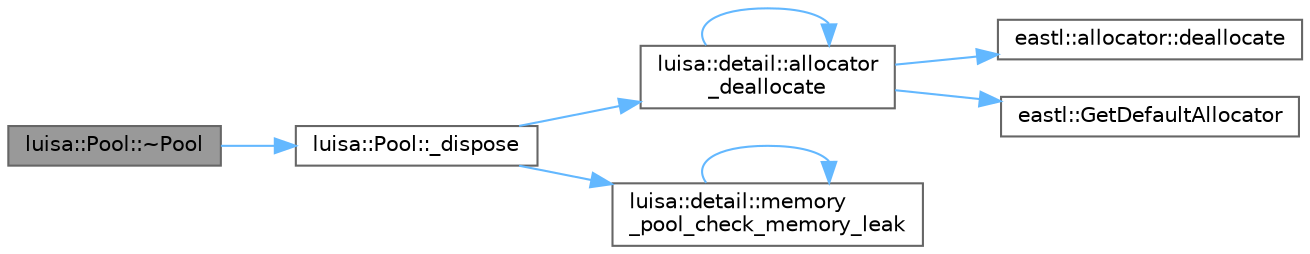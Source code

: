 digraph "luisa::Pool::~Pool"
{
 // LATEX_PDF_SIZE
  bgcolor="transparent";
  edge [fontname=Helvetica,fontsize=10,labelfontname=Helvetica,labelfontsize=10];
  node [fontname=Helvetica,fontsize=10,shape=box,height=0.2,width=0.4];
  rankdir="LR";
  Node1 [id="Node000001",label="luisa::Pool::~Pool",height=0.2,width=0.4,color="gray40", fillcolor="grey60", style="filled", fontcolor="black",tooltip="Destroy the Pool object. detect leaking"];
  Node1 -> Node2 [id="edge8_Node000001_Node000002",color="steelblue1",style="solid",tooltip=" "];
  Node2 [id="Node000002",label="luisa::Pool::_dispose",height=0.2,width=0.4,color="grey40", fillcolor="white", style="filled",URL="$classluisa_1_1_pool.html#a614b2e18f193c83c62d5796b756e9285",tooltip=" "];
  Node2 -> Node3 [id="edge9_Node000002_Node000003",color="steelblue1",style="solid",tooltip=" "];
  Node3 [id="Node000003",label="luisa::detail::allocator\l_deallocate",height=0.2,width=0.4,color="grey40", fillcolor="white", style="filled",URL="$namespaceluisa_1_1detail.html#a96b6030cfea3a61879c413d62601aadd",tooltip=" "];
  Node3 -> Node3 [id="edge10_Node000003_Node000003",color="steelblue1",style="solid",tooltip=" "];
  Node3 -> Node4 [id="edge11_Node000003_Node000004",color="steelblue1",style="solid",tooltip=" "];
  Node4 [id="Node000004",label="eastl::allocator::deallocate",height=0.2,width=0.4,color="grey40", fillcolor="white", style="filled",URL="$classeastl_1_1allocator.html#aa794e4aab948c05ea47e96e2312c69c5",tooltip=" "];
  Node3 -> Node5 [id="edge12_Node000003_Node000005",color="steelblue1",style="solid",tooltip=" "];
  Node5 [id="Node000005",label="eastl::GetDefaultAllocator",height=0.2,width=0.4,color="grey40", fillcolor="white", style="filled",URL="$namespaceeastl.html#a88262ab8c2b58a3ab67d060c48b411e0",tooltip=" "];
  Node2 -> Node6 [id="edge13_Node000002_Node000006",color="steelblue1",style="solid",tooltip=" "];
  Node6 [id="Node000006",label="luisa::detail::memory\l_pool_check_memory_leak",height=0.2,width=0.4,color="grey40", fillcolor="white", style="filled",URL="$namespaceluisa_1_1detail.html#ae0b064034784d50dacc199a8bd98547f",tooltip=" "];
  Node6 -> Node6 [id="edge14_Node000006_Node000006",color="steelblue1",style="solid",tooltip=" "];
}
